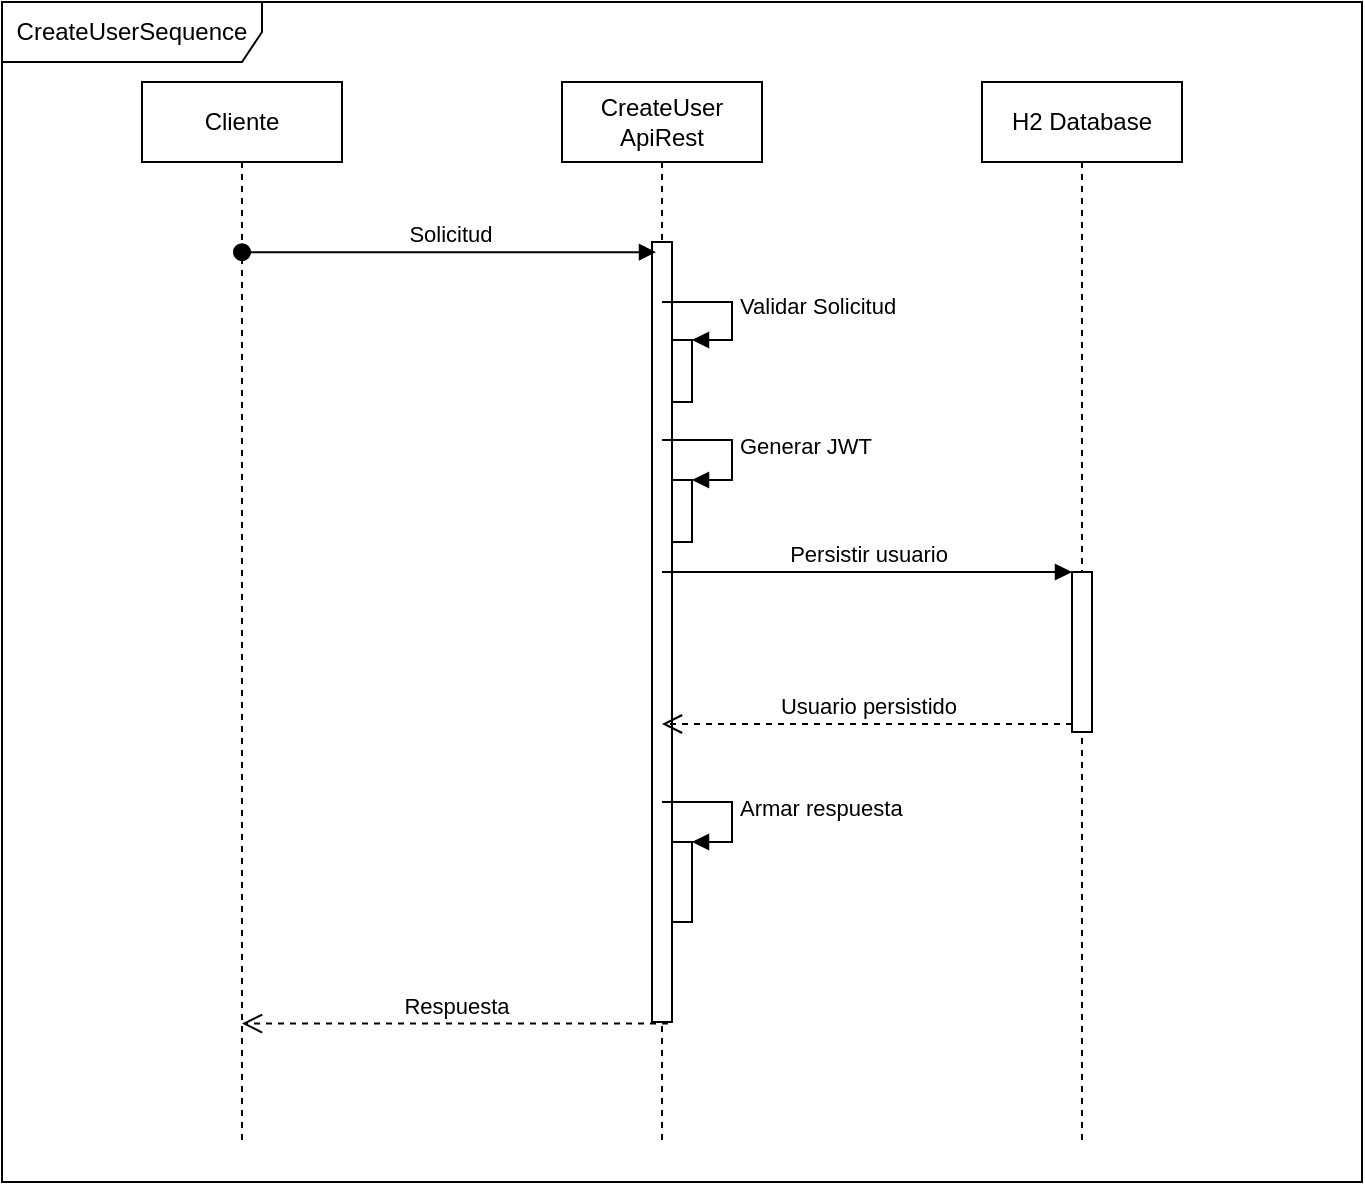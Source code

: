 <mxfile version="14.2.6" type="device" pages="2"><diagram id="_9k3-RGQ6jAFe-qfFVme" name="Secuencia"><mxGraphModel dx="806" dy="567" grid="1" gridSize="10" guides="1" tooltips="1" connect="1" arrows="1" fold="1" page="1" pageScale="1" pageWidth="1200" pageHeight="1920" math="0" shadow="0"><root><mxCell id="0"/><mxCell id="1" parent="0"/><mxCell id="C5K6f2wtJrU_947bdrSI-1" value="CreateUserSequence" style="shape=umlFrame;whiteSpace=wrap;html=1;width=130;height=30;" vertex="1" parent="1"><mxGeometry x="80" y="40" width="680" height="590" as="geometry"/></mxCell><mxCell id="C5K6f2wtJrU_947bdrSI-2" value="Cliente" style="shape=umlLifeline;perimeter=lifelinePerimeter;whiteSpace=wrap;html=1;container=1;collapsible=0;recursiveResize=0;outlineConnect=0;" vertex="1" parent="1"><mxGeometry x="150" y="80" width="100" height="530" as="geometry"/></mxCell><mxCell id="C5K6f2wtJrU_947bdrSI-3" value="CreateUser&lt;br&gt;ApiRest" style="shape=umlLifeline;perimeter=lifelinePerimeter;whiteSpace=wrap;html=1;container=1;collapsible=0;recursiveResize=0;outlineConnect=0;" vertex="1" parent="1"><mxGeometry x="360" y="80" width="100" height="530" as="geometry"/></mxCell><mxCell id="C5K6f2wtJrU_947bdrSI-13" value="" style="html=1;points=[];perimeter=orthogonalPerimeter;" vertex="1" parent="C5K6f2wtJrU_947bdrSI-3"><mxGeometry x="45" y="80" width="10" height="390" as="geometry"/></mxCell><mxCell id="C5K6f2wtJrU_947bdrSI-15" value="" style="html=1;points=[];perimeter=orthogonalPerimeter;" vertex="1" parent="C5K6f2wtJrU_947bdrSI-3"><mxGeometry x="55" y="129" width="10" height="31" as="geometry"/></mxCell><mxCell id="C5K6f2wtJrU_947bdrSI-16" value="Validar Solicitud" style="edgeStyle=orthogonalEdgeStyle;html=1;align=left;spacingLeft=2;endArrow=block;rounded=0;entryX=1;entryY=0;" edge="1" target="C5K6f2wtJrU_947bdrSI-15" parent="C5K6f2wtJrU_947bdrSI-3"><mxGeometry relative="1" as="geometry"><mxPoint x="50" y="110" as="sourcePoint"/><Array as="points"><mxPoint x="85" y="110"/><mxPoint x="85" y="129"/></Array></mxGeometry></mxCell><mxCell id="C5K6f2wtJrU_947bdrSI-17" value="" style="html=1;points=[];perimeter=orthogonalPerimeter;" vertex="1" parent="C5K6f2wtJrU_947bdrSI-3"><mxGeometry x="55" y="199" width="10" height="31" as="geometry"/></mxCell><mxCell id="C5K6f2wtJrU_947bdrSI-18" value="Generar JWT" style="edgeStyle=orthogonalEdgeStyle;html=1;align=left;spacingLeft=2;endArrow=block;rounded=0;entryX=1;entryY=0;" edge="1" target="C5K6f2wtJrU_947bdrSI-17" parent="C5K6f2wtJrU_947bdrSI-3"><mxGeometry relative="1" as="geometry"><mxPoint x="50" y="179" as="sourcePoint"/><Array as="points"><mxPoint x="85" y="179"/><mxPoint x="85" y="199"/></Array></mxGeometry></mxCell><mxCell id="C5K6f2wtJrU_947bdrSI-25" value="" style="html=1;points=[];perimeter=orthogonalPerimeter;" vertex="1" parent="C5K6f2wtJrU_947bdrSI-3"><mxGeometry x="55" y="380" width="10" height="40" as="geometry"/></mxCell><mxCell id="C5K6f2wtJrU_947bdrSI-26" value="Armar respuesta" style="edgeStyle=orthogonalEdgeStyle;html=1;align=left;spacingLeft=2;endArrow=block;rounded=0;entryX=1;entryY=0;" edge="1" target="C5K6f2wtJrU_947bdrSI-25" parent="C5K6f2wtJrU_947bdrSI-3"><mxGeometry relative="1" as="geometry"><mxPoint x="50" y="360" as="sourcePoint"/><Array as="points"><mxPoint x="85" y="360"/></Array></mxGeometry></mxCell><mxCell id="C5K6f2wtJrU_947bdrSI-4" value="H2 Database" style="shape=umlLifeline;perimeter=lifelinePerimeter;whiteSpace=wrap;html=1;container=1;collapsible=0;recursiveResize=0;outlineConnect=0;" vertex="1" parent="1"><mxGeometry x="570" y="80" width="100" height="530" as="geometry"/></mxCell><mxCell id="C5K6f2wtJrU_947bdrSI-19" value="" style="html=1;points=[];perimeter=orthogonalPerimeter;" vertex="1" parent="C5K6f2wtJrU_947bdrSI-4"><mxGeometry x="45" y="245" width="10" height="80" as="geometry"/></mxCell><mxCell id="C5K6f2wtJrU_947bdrSI-14" value="Solicitud" style="html=1;verticalAlign=bottom;startArrow=oval;endArrow=block;startSize=8;entryX=0.2;entryY=0.013;entryDx=0;entryDy=0;entryPerimeter=0;" edge="1" target="C5K6f2wtJrU_947bdrSI-13" parent="1" source="C5K6f2wtJrU_947bdrSI-2"><mxGeometry relative="1" as="geometry"><mxPoint x="345" y="160" as="sourcePoint"/></mxGeometry></mxCell><mxCell id="C5K6f2wtJrU_947bdrSI-20" value="Persistir usuario" style="html=1;verticalAlign=bottom;endArrow=block;entryX=0;entryY=0;" edge="1" target="C5K6f2wtJrU_947bdrSI-19" parent="1" source="C5K6f2wtJrU_947bdrSI-3"><mxGeometry relative="1" as="geometry"><mxPoint x="565" y="325" as="sourcePoint"/></mxGeometry></mxCell><mxCell id="C5K6f2wtJrU_947bdrSI-21" value="Usuario persistido" style="html=1;verticalAlign=bottom;endArrow=open;dashed=1;endSize=8;exitX=0;exitY=0.95;" edge="1" source="C5K6f2wtJrU_947bdrSI-19" parent="1"><mxGeometry relative="1" as="geometry"><mxPoint x="410" y="401" as="targetPoint"/></mxGeometry></mxCell><mxCell id="C5K6f2wtJrU_947bdrSI-24" value="Respuesta" style="html=1;verticalAlign=bottom;endArrow=open;dashed=1;endSize=8;exitX=0.8;exitY=1.002;exitDx=0;exitDy=0;exitPerimeter=0;" edge="1" parent="1" source="C5K6f2wtJrU_947bdrSI-13" target="C5K6f2wtJrU_947bdrSI-2"><mxGeometry relative="1" as="geometry"><mxPoint x="340" y="570" as="sourcePoint"/><mxPoint x="260" y="570" as="targetPoint"/></mxGeometry></mxCell></root></mxGraphModel></diagram><diagram id="DO906AqliLwIXI7aTlL3" name="Componentes"><mxGraphModel dx="806" dy="567" grid="1" gridSize="10" guides="1" tooltips="1" connect="1" arrows="1" fold="1" page="1" pageScale="1" pageWidth="1920" pageHeight="1200" math="0" shadow="0"><root><mxCell id="ovrwSf680ejHhoMZ7tWu-0"/><mxCell id="ovrwSf680ejHhoMZ7tWu-1" parent="ovrwSf680ejHhoMZ7tWu-0"/><mxCell id="ovrwSf680ejHhoMZ7tWu-2" value="CreateUserComponents" style="shape=umlFrame;whiteSpace=wrap;html=1;width=150;height=30;" vertex="1" parent="ovrwSf680ejHhoMZ7tWu-1"><mxGeometry x="40" y="40" width="1040" height="790" as="geometry"/></mxCell><mxCell id="ovrwSf680ejHhoMZ7tWu-4" value="Controllers" style="shape=folder;fontStyle=1;spacingTop=10;tabWidth=40;tabHeight=14;tabPosition=left;html=1;labelPosition=center;verticalLabelPosition=top;align=center;verticalAlign=bottom;" vertex="1" parent="ovrwSf680ejHhoMZ7tWu-1"><mxGeometry x="450" y="340" width="270" height="180" as="geometry"/></mxCell><mxCell id="ovrwSf680ejHhoMZ7tWu-5" value="«RestController»&lt;br&gt;&lt;b&gt;UserController&lt;/b&gt;" style="html=1;dropTarget=0;" vertex="1" parent="ovrwSf680ejHhoMZ7tWu-1"><mxGeometry x="490" y="390" width="180" height="90" as="geometry"/></mxCell><mxCell id="ovrwSf680ejHhoMZ7tWu-6" value="" style="shape=module;jettyWidth=8;jettyHeight=4;" vertex="1" parent="ovrwSf680ejHhoMZ7tWu-5"><mxGeometry x="1" width="20" height="20" relative="1" as="geometry"><mxPoint x="-27" y="7" as="offset"/></mxGeometry></mxCell><mxCell id="ovrwSf680ejHhoMZ7tWu-7" value="DTO" style="shape=folder;fontStyle=1;spacingTop=10;tabWidth=40;tabHeight=14;tabPosition=left;html=1;labelPosition=center;verticalLabelPosition=top;align=center;verticalAlign=bottom;" vertex="1" parent="ovrwSf680ejHhoMZ7tWu-1"><mxGeometry x="120" y="345" width="220" height="170" as="geometry"/></mxCell><mxCell id="ovrwSf680ejHhoMZ7tWu-8" value="«POJO»&lt;br&gt;&lt;b&gt;Response&lt;/b&gt;" style="html=1;dropTarget=0;" vertex="1" parent="ovrwSf680ejHhoMZ7tWu-1"><mxGeometry x="140" y="390" width="180" height="90" as="geometry"/></mxCell><mxCell id="ovrwSf680ejHhoMZ7tWu-9" value="" style="shape=module;jettyWidth=8;jettyHeight=4;" vertex="1" parent="ovrwSf680ejHhoMZ7tWu-8"><mxGeometry x="1" width="20" height="20" relative="1" as="geometry"><mxPoint x="-27" y="7" as="offset"/></mxGeometry></mxCell><mxCell id="ovrwSf680ejHhoMZ7tWu-10" value="Entity" style="shape=folder;fontStyle=1;spacingTop=10;tabWidth=40;tabHeight=14;tabPosition=left;html=1;labelPosition=center;verticalLabelPosition=top;align=center;verticalAlign=bottom;" vertex="1" parent="ovrwSf680ejHhoMZ7tWu-1"><mxGeometry x="450" y="580" width="520" height="180" as="geometry"/></mxCell><mxCell id="ovrwSf680ejHhoMZ7tWu-15" value="&lt;p style=&quot;margin: 0px ; margin-top: 6px ; text-align: center&quot;&gt;&lt;b&gt;Users&lt;/b&gt;&lt;/p&gt;&lt;hr&gt;&lt;p style=&quot;margin: 0px ; margin-left: 8px&quot;&gt;+ id: Long&lt;br&gt;+ name: String&lt;/p&gt;&lt;p style=&quot;margin: 0px ; margin-left: 8px&quot;&gt;+ email: String&lt;/p&gt;&lt;p style=&quot;margin: 0px ; margin-left: 8px&quot;&gt;+ password: String&lt;/p&gt;&lt;p style=&quot;margin: 0px ; margin-left: 8px&quot;&gt;+ token: String&lt;/p&gt;&lt;p style=&quot;margin: 0px ; margin-left: 8px&quot;&gt;+ created_at: Date&lt;/p&gt;&lt;p style=&quot;margin: 0px ; margin-left: 8px&quot;&gt;+ updated_at: Date&lt;/p&gt;" style="align=left;overflow=fill;html=1;dropTarget=0;" vertex="1" parent="ovrwSf680ejHhoMZ7tWu-1"><mxGeometry x="490" y="610" width="180" height="140" as="geometry"/></mxCell><mxCell id="ovrwSf680ejHhoMZ7tWu-16" value="" style="shape=component;jettyWidth=8;jettyHeight=4;" vertex="1" parent="ovrwSf680ejHhoMZ7tWu-15"><mxGeometry x="1" width="20" height="20" relative="1" as="geometry"><mxPoint x="-24" y="4" as="offset"/></mxGeometry></mxCell><mxCell id="ovrwSf680ejHhoMZ7tWu-17" value="&lt;p style=&quot;margin: 0px ; margin-top: 6px ; text-align: center&quot;&gt;&lt;b&gt;Phones&lt;/b&gt;&lt;/p&gt;&lt;hr&gt;&lt;p style=&quot;margin: 0px ; margin-left: 8px&quot;&gt;+ id: Long&lt;br&gt;+ number: String&lt;/p&gt;&lt;p style=&quot;margin: 0px ; margin-left: 8px&quot;&gt;+ citycode: String&lt;/p&gt;&lt;p style=&quot;margin: 0px ; margin-left: 8px&quot;&gt;+ countrycode: String&lt;/p&gt;&lt;p style=&quot;margin: 0px ; margin-left: 8px&quot;&gt;+ user_id (FK): Long&lt;/p&gt;&lt;p style=&quot;margin: 0px ; margin-left: 8px&quot;&gt;+ created_at: Date&lt;/p&gt;&lt;p style=&quot;margin: 0px ; margin-left: 8px&quot;&gt;+ updated_at: Date&lt;/p&gt;" style="align=left;overflow=fill;html=1;dropTarget=0;" vertex="1" parent="ovrwSf680ejHhoMZ7tWu-1"><mxGeometry x="750" y="610" width="180" height="140" as="geometry"/></mxCell><mxCell id="ovrwSf680ejHhoMZ7tWu-18" value="" style="shape=component;jettyWidth=8;jettyHeight=4;" vertex="1" parent="ovrwSf680ejHhoMZ7tWu-17"><mxGeometry x="1" width="20" height="20" relative="1" as="geometry"><mxPoint x="-24" y="4" as="offset"/></mxGeometry></mxCell><mxCell id="ovrwSf680ejHhoMZ7tWu-19" value="Exceptions" style="shape=folder;fontStyle=1;spacingTop=10;tabWidth=40;tabHeight=14;tabPosition=left;html=1;labelPosition=center;verticalLabelPosition=top;align=center;verticalAlign=bottom;" vertex="1" parent="ovrwSf680ejHhoMZ7tWu-1"><mxGeometry x="570" y="100" width="450" height="180" as="geometry"/></mxCell><mxCell id="ovrwSf680ejHhoMZ7tWu-20" value="«ControllerAdvice»&lt;br&gt;&lt;b&gt;GlobalExceptionHandler&lt;/b&gt;" style="html=1;dropTarget=0;" vertex="1" parent="ovrwSf680ejHhoMZ7tWu-1"><mxGeometry x="800" y="145" width="180" height="90" as="geometry"/></mxCell><mxCell id="ovrwSf680ejHhoMZ7tWu-21" value="" style="shape=module;jettyWidth=8;jettyHeight=4;" vertex="1" parent="ovrwSf680ejHhoMZ7tWu-20"><mxGeometry x="1" width="20" height="20" relative="1" as="geometry"><mxPoint x="-27" y="7" as="offset"/></mxGeometry></mxCell><mxCell id="ovrwSf680ejHhoMZ7tWu-22" value="«POJO»&lt;br&gt;&lt;b&gt;FunctionalExceptionHandler&lt;/b&gt;" style="html=1;dropTarget=0;" vertex="1" parent="ovrwSf680ejHhoMZ7tWu-1"><mxGeometry x="600" y="145" width="180" height="90" as="geometry"/></mxCell><mxCell id="ovrwSf680ejHhoMZ7tWu-23" value="" style="shape=module;jettyWidth=8;jettyHeight=4;" vertex="1" parent="ovrwSf680ejHhoMZ7tWu-22"><mxGeometry x="1" width="20" height="20" relative="1" as="geometry"><mxPoint x="-27" y="7" as="offset"/></mxGeometry></mxCell><mxCell id="ovrwSf680ejHhoMZ7tWu-24" value="Repository" style="shape=folder;fontStyle=1;spacingTop=10;tabWidth=40;tabHeight=14;tabPosition=left;html=1;labelPosition=center;verticalLabelPosition=top;align=center;verticalAlign=bottom;" vertex="1" parent="ovrwSf680ejHhoMZ7tWu-1"><mxGeometry x="120" y="105" width="340" height="160" as="geometry"/></mxCell><mxCell id="ovrwSf680ejHhoMZ7tWu-25" value="«Interface»&lt;br&gt;&lt;b&gt;IUserRepo&lt;/b&gt;" style="html=1;dropTarget=0;" vertex="1" parent="ovrwSf680ejHhoMZ7tWu-1"><mxGeometry x="200" y="145" width="180" height="90" as="geometry"/></mxCell><mxCell id="ovrwSf680ejHhoMZ7tWu-26" value="" style="shape=module;jettyWidth=8;jettyHeight=4;" vertex="1" parent="ovrwSf680ejHhoMZ7tWu-25"><mxGeometry x="1" width="20" height="20" relative="1" as="geometry"><mxPoint x="-27" y="7" as="offset"/></mxGeometry></mxCell><mxCell id="ovrwSf680ejHhoMZ7tWu-27" value="Security" style="shape=folder;fontStyle=1;spacingTop=10;tabWidth=40;tabHeight=14;tabPosition=left;html=1;labelPosition=center;verticalLabelPosition=top;align=center;verticalAlign=bottom;" vertex="1" parent="ovrwSf680ejHhoMZ7tWu-1"><mxGeometry x="120" y="580" width="290" height="200" as="geometry"/></mxCell><mxCell id="ovrwSf680ejHhoMZ7tWu-28" value="«Configuration»&lt;br&gt;&lt;b&gt;SecurityConfiguration&lt;/b&gt;" style="html=1;dropTarget=0;" vertex="1" parent="ovrwSf680ejHhoMZ7tWu-1"><mxGeometry x="180" y="635" width="180" height="90" as="geometry"/></mxCell><mxCell id="ovrwSf680ejHhoMZ7tWu-29" value="" style="shape=module;jettyWidth=8;jettyHeight=4;" vertex="1" parent="ovrwSf680ejHhoMZ7tWu-28"><mxGeometry x="1" width="20" height="20" relative="1" as="geometry"><mxPoint x="-27" y="7" as="offset"/></mxGeometry></mxCell><mxCell id="ovrwSf680ejHhoMZ7tWu-30" value="" style="endArrow=none;html=1;entryX=1;entryY=0.5;entryDx=0;entryDy=0;exitX=0;exitY=0.5;exitDx=0;exitDy=0;endFill=0;" edge="1" parent="ovrwSf680ejHhoMZ7tWu-1" source="ovrwSf680ejHhoMZ7tWu-5" target="ovrwSf680ejHhoMZ7tWu-8"><mxGeometry width="50" height="50" relative="1" as="geometry"><mxPoint x="410" y="330" as="sourcePoint"/><mxPoint x="460" y="280" as="targetPoint"/></mxGeometry></mxCell><mxCell id="ovrwSf680ejHhoMZ7tWu-31" value="" style="endArrow=classic;html=1;exitX=0.5;exitY=1;exitDx=0;exitDy=0;entryX=0.5;entryY=0;entryDx=0;entryDy=0;" edge="1" parent="ovrwSf680ejHhoMZ7tWu-1" source="ovrwSf680ejHhoMZ7tWu-5" target="ovrwSf680ejHhoMZ7tWu-15"><mxGeometry width="50" height="50" relative="1" as="geometry"><mxPoint x="410" y="330" as="sourcePoint"/><mxPoint x="460" y="280" as="targetPoint"/></mxGeometry></mxCell><mxCell id="ovrwSf680ejHhoMZ7tWu-32" value="" style="endArrow=none;html=1;exitX=1;exitY=0.5;exitDx=0;exitDy=0;entryX=0;entryY=0.5;entryDx=0;entryDy=0;endFill=0;" edge="1" parent="ovrwSf680ejHhoMZ7tWu-1" source="ovrwSf680ejHhoMZ7tWu-15" target="ovrwSf680ejHhoMZ7tWu-17"><mxGeometry width="50" height="50" relative="1" as="geometry"><mxPoint x="830" y="570" as="sourcePoint"/><mxPoint x="880" y="520" as="targetPoint"/></mxGeometry></mxCell><mxCell id="ovrwSf680ejHhoMZ7tWu-33" value="" style="endArrow=none;html=1;exitX=1;exitY=0.5;exitDx=0;exitDy=0;entryX=0.5;entryY=1;entryDx=0;entryDy=0;endFill=0;" edge="1" parent="ovrwSf680ejHhoMZ7tWu-1" source="ovrwSf680ejHhoMZ7tWu-5" target="ovrwSf680ejHhoMZ7tWu-22"><mxGeometry width="50" height="50" relative="1" as="geometry"><mxPoint x="520" y="310" as="sourcePoint"/><mxPoint x="570" y="260" as="targetPoint"/></mxGeometry></mxCell><mxCell id="ovrwSf680ejHhoMZ7tWu-34" value="" style="endArrow=none;html=1;exitX=0.5;exitY=0;exitDx=0;exitDy=0;entryX=0.5;entryY=1;entryDx=0;entryDy=0;endFill=0;" edge="1" parent="ovrwSf680ejHhoMZ7tWu-1" source="ovrwSf680ejHhoMZ7tWu-5" target="ovrwSf680ejHhoMZ7tWu-25"><mxGeometry width="50" height="50" relative="1" as="geometry"><mxPoint x="570" y="300" as="sourcePoint"/><mxPoint x="620" y="250" as="targetPoint"/></mxGeometry></mxCell></root></mxGraphModel></diagram></mxfile>